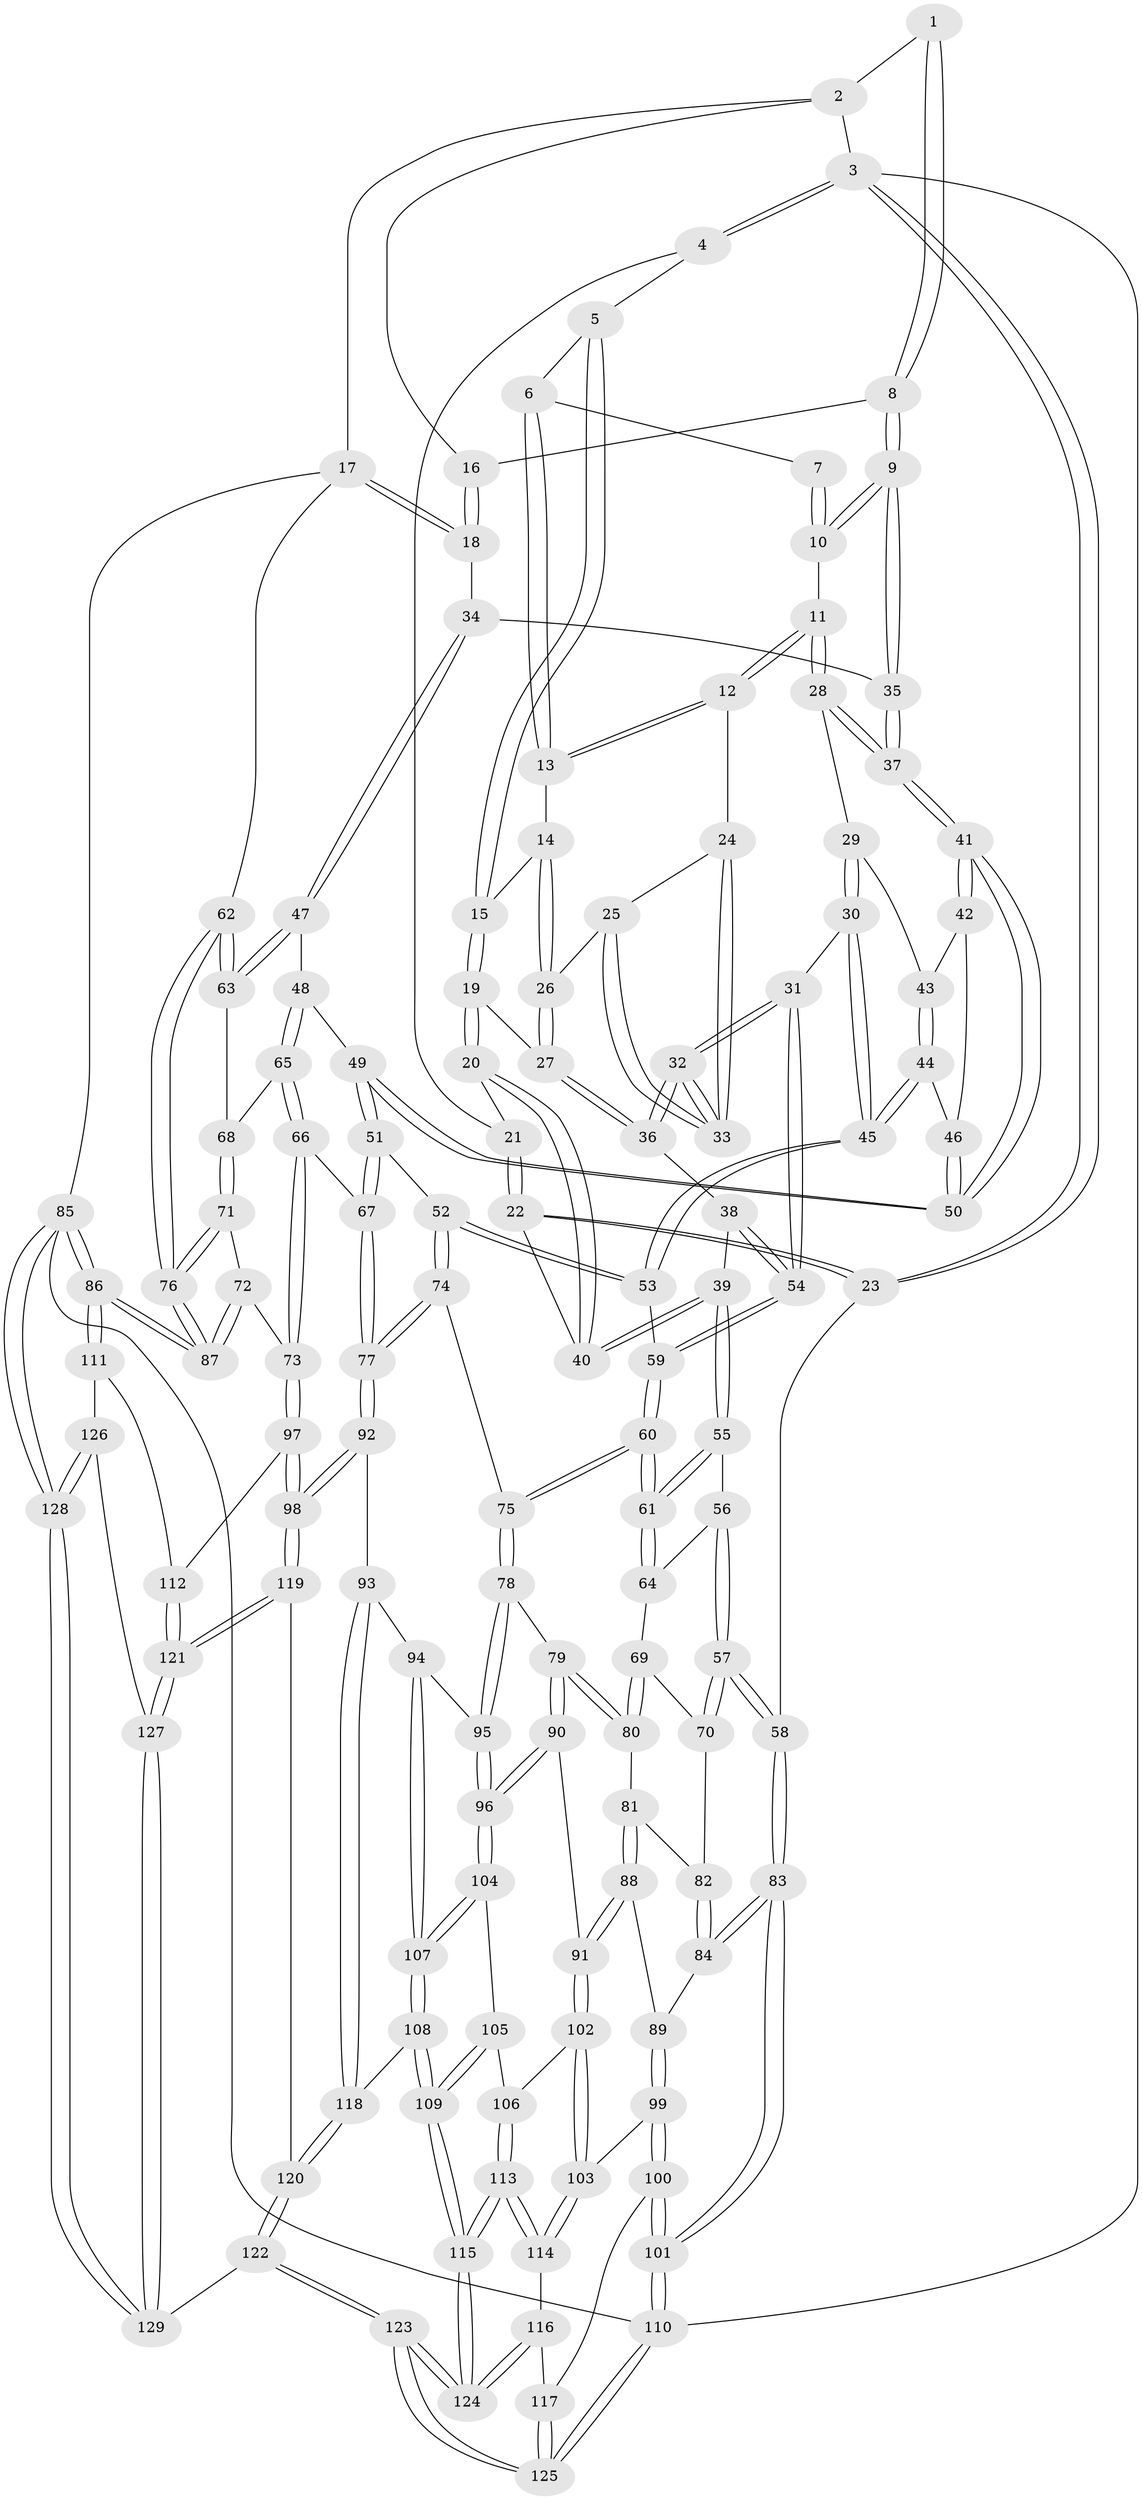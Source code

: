 // Generated by graph-tools (version 1.1) at 2025/27/03/09/25 03:27:11]
// undirected, 129 vertices, 319 edges
graph export_dot {
graph [start="1"]
  node [color=gray90,style=filled];
  1 [pos="+0.8259209616656121+0"];
  2 [pos="+1+0"];
  3 [pos="+0+0"];
  4 [pos="+0.06927424943316761+0"];
  5 [pos="+0.20228095083965425+0"];
  6 [pos="+0.5003371048988943+0"];
  7 [pos="+0.7496986386565397+0"];
  8 [pos="+0.8436113145835323+0.0876123844746995"];
  9 [pos="+0.8328825127520537+0.12282866597023274"];
  10 [pos="+0.7009293184161677+0.0852048102376073"];
  11 [pos="+0.6222730803877451+0.11518370101244728"];
  12 [pos="+0.5325060848553151+0.05735806751113378"];
  13 [pos="+0.5153534583668783+0.017253660370562238"];
  14 [pos="+0.3167549130579701+0.09527193301211026"];
  15 [pos="+0.3145646972005589+0.09505456992174782"];
  16 [pos="+0.949544614657463+0.03306652771597726"];
  17 [pos="+1+0.2600498338214219"];
  18 [pos="+1+0.2196156046701256"];
  19 [pos="+0.2867727208431197+0.1290934415393248"];
  20 [pos="+0.1953401340257984+0.19167529993508733"];
  21 [pos="+0.09822611166531539+0"];
  22 [pos="+0.05318198731337189+0.24186471167983276"];
  23 [pos="+0+0.30330055940923084"];
  24 [pos="+0.5231302925619294+0.07167641829330366"];
  25 [pos="+0.41152248806322367+0.16208674112067306"];
  26 [pos="+0.4100899240117047+0.1619275517795731"];
  27 [pos="+0.35935260707288913+0.2168538265177958"];
  28 [pos="+0.6265685453136428+0.17062292528449988"];
  29 [pos="+0.6210285375446143+0.1956118377541616"];
  30 [pos="+0.5145467353366834+0.30718604433897356"];
  31 [pos="+0.486830627576606+0.2918783208773186"];
  32 [pos="+0.47990023016837347+0.28621541783708015"];
  33 [pos="+0.47830120377468516+0.2764948545312918"];
  34 [pos="+0.8939515104783385+0.18601452787563033"];
  35 [pos="+0.8524541653899804+0.1657013713450115"];
  36 [pos="+0.3562582116646149+0.28596104905492137"];
  37 [pos="+0.7858433250831963+0.23017040910023728"];
  38 [pos="+0.3311508844044392+0.29878290991938067"];
  39 [pos="+0.19794856798541802+0.27948961381259685"];
  40 [pos="+0.16965857303666268+0.24337129536105553"];
  41 [pos="+0.7579631548630982+0.2850186813414106"];
  42 [pos="+0.6770724066443458+0.25737083658607884"];
  43 [pos="+0.6435291316915104+0.22553919550227175"];
  44 [pos="+0.6369593466852093+0.3154139426316754"];
  45 [pos="+0.5253062156972431+0.32817148761109327"];
  46 [pos="+0.6517201596947847+0.31796013814042634"];
  47 [pos="+0.8534269833975706+0.4135052471366807"];
  48 [pos="+0.7723148668704699+0.44552319135945667"];
  49 [pos="+0.7693701687063015+0.44449956332013874"];
  50 [pos="+0.7569333014045483+0.3973289714030165"];
  51 [pos="+0.6326457227700157+0.49522324480600804"];
  52 [pos="+0.6317953180249914+0.4950187683759506"];
  53 [pos="+0.5338454701856438+0.37784528295935604"];
  54 [pos="+0.36006800124314453+0.4282555630637427"];
  55 [pos="+0.19880072770125018+0.3829541182239941"];
  56 [pos="+0.13024390147392037+0.4654226816807357"];
  57 [pos="+0+0.5084259905345329"];
  58 [pos="+0+0.5299225299533028"];
  59 [pos="+0.35746542547543825+0.49892382363068727"];
  60 [pos="+0.3530549511309962+0.5079177651890677"];
  61 [pos="+0.352036141497019+0.5077534880554196"];
  62 [pos="+1+0.3874308974659828"];
  63 [pos="+1+0.3959703308232698"];
  64 [pos="+0.21806253562115047+0.5514455102484539"];
  65 [pos="+0.8060982352724512+0.5147020714281036"];
  66 [pos="+0.7815679804863451+0.679171392279577"];
  67 [pos="+0.6573409829346729+0.6557162835973107"];
  68 [pos="+0.8807008824138245+0.5612283056171423"];
  69 [pos="+0.2048185295446934+0.577107308952326"];
  70 [pos="+0.1924700291180619+0.5876029461509761"];
  71 [pos="+0.9003222008454049+0.5851216714771312"];
  72 [pos="+0.8579139566399115+0.7197500169622031"];
  73 [pos="+0.8224808051776828+0.7323183517707554"];
  74 [pos="+0.442796241060681+0.5981682352151911"];
  75 [pos="+0.4101799759526236+0.6039673230763964"];
  76 [pos="+1+0.6627115371620151"];
  77 [pos="+0.6190515656831912+0.705106677408624"];
  78 [pos="+0.40797730202547056+0.6106814743794056"];
  79 [pos="+0.2925567345583309+0.6617327512328149"];
  80 [pos="+0.2556382181869856+0.6462410586993644"];
  81 [pos="+0.21520570927930313+0.6609925539640339"];
  82 [pos="+0.18769012542921706+0.5953837778121843"];
  83 [pos="+0+0.6227277231530929"];
  84 [pos="+0.11719513122243301+0.6650440136109003"];
  85 [pos="+1+1"];
  86 [pos="+1+0.772467030846769"];
  87 [pos="+1+0.7278746170686125"];
  88 [pos="+0.18075301741684446+0.7124877394092871"];
  89 [pos="+0.1681677372862364+0.7106038062817234"];
  90 [pos="+0.26017603818379487+0.7143825020440626"];
  91 [pos="+0.22120751316482964+0.7344199865920755"];
  92 [pos="+0.6017358042171582+0.7964690477501014"];
  93 [pos="+0.5692156341990638+0.8005293658493364"];
  94 [pos="+0.4230954541498299+0.6944624687235552"];
  95 [pos="+0.41468520724357294+0.6772319371965487"];
  96 [pos="+0.321078826126266+0.7626915468445506"];
  97 [pos="+0.8098891496088083+0.7709715504638911"];
  98 [pos="+0.6244829096987883+0.8160539853651777"];
  99 [pos="+0.13189213558611473+0.786317342891576"];
  100 [pos="+0.0060591026213073955+0.8057621565963631"];
  101 [pos="+0+0.7077791561344735"];
  102 [pos="+0.23482480328798697+0.8130864125726638"];
  103 [pos="+0.18200498949626692+0.8350653166430105"];
  104 [pos="+0.31934327558857145+0.7703124810719016"];
  105 [pos="+0.308300972017606+0.7827650263530124"];
  106 [pos="+0.23647172625090765+0.8138786687371882"];
  107 [pos="+0.4029113167232311+0.8417804314024431"];
  108 [pos="+0.40825598788354683+0.877763423466482"];
  109 [pos="+0.3491231269059443+0.9077300236143461"];
  110 [pos="+0+1"];
  111 [pos="+0.9084648714430962+0.9031128779256297"];
  112 [pos="+0.8265590500948249+0.8285765567107454"];
  113 [pos="+0.30646919496693203+0.915040653945998"];
  114 [pos="+0.15132513577934056+0.8968211039555721"];
  115 [pos="+0.3219339123104175+0.9278565260994376"];
  116 [pos="+0.13236243497085542+0.9141998214929317"];
  117 [pos="+0.11337770345768092+0.9155545723537057"];
  118 [pos="+0.45960896618748426+0.8890909076236824"];
  119 [pos="+0.6761592053292307+0.9807582544757399"];
  120 [pos="+0.4639101969199154+0.8978124638985793"];
  121 [pos="+0.6781080072096873+0.9847158419098344"];
  122 [pos="+0.537759728309437+1"];
  123 [pos="+0.2972540747781598+1"];
  124 [pos="+0.284719332501275+1"];
  125 [pos="+0+1"];
  126 [pos="+0.9074533018175666+0.906460264698386"];
  127 [pos="+0.6857515246618662+1"];
  128 [pos="+0.9979103277940512+1"];
  129 [pos="+0.6599323023205524+1"];
  1 -- 2;
  1 -- 8;
  1 -- 8;
  2 -- 3;
  2 -- 16;
  2 -- 17;
  3 -- 4;
  3 -- 4;
  3 -- 23;
  3 -- 23;
  3 -- 110;
  4 -- 5;
  4 -- 21;
  5 -- 6;
  5 -- 15;
  5 -- 15;
  6 -- 7;
  6 -- 13;
  6 -- 13;
  7 -- 10;
  7 -- 10;
  8 -- 9;
  8 -- 9;
  8 -- 16;
  9 -- 10;
  9 -- 10;
  9 -- 35;
  9 -- 35;
  10 -- 11;
  11 -- 12;
  11 -- 12;
  11 -- 28;
  11 -- 28;
  12 -- 13;
  12 -- 13;
  12 -- 24;
  13 -- 14;
  14 -- 15;
  14 -- 26;
  14 -- 26;
  15 -- 19;
  15 -- 19;
  16 -- 18;
  16 -- 18;
  17 -- 18;
  17 -- 18;
  17 -- 62;
  17 -- 85;
  18 -- 34;
  19 -- 20;
  19 -- 20;
  19 -- 27;
  20 -- 21;
  20 -- 40;
  20 -- 40;
  21 -- 22;
  21 -- 22;
  22 -- 23;
  22 -- 23;
  22 -- 40;
  23 -- 58;
  24 -- 25;
  24 -- 33;
  24 -- 33;
  25 -- 26;
  25 -- 33;
  25 -- 33;
  26 -- 27;
  26 -- 27;
  27 -- 36;
  27 -- 36;
  28 -- 29;
  28 -- 37;
  28 -- 37;
  29 -- 30;
  29 -- 30;
  29 -- 43;
  30 -- 31;
  30 -- 45;
  30 -- 45;
  31 -- 32;
  31 -- 32;
  31 -- 54;
  31 -- 54;
  32 -- 33;
  32 -- 33;
  32 -- 36;
  32 -- 36;
  34 -- 35;
  34 -- 47;
  34 -- 47;
  35 -- 37;
  35 -- 37;
  36 -- 38;
  37 -- 41;
  37 -- 41;
  38 -- 39;
  38 -- 54;
  38 -- 54;
  39 -- 40;
  39 -- 40;
  39 -- 55;
  39 -- 55;
  41 -- 42;
  41 -- 42;
  41 -- 50;
  41 -- 50;
  42 -- 43;
  42 -- 46;
  43 -- 44;
  43 -- 44;
  44 -- 45;
  44 -- 45;
  44 -- 46;
  45 -- 53;
  45 -- 53;
  46 -- 50;
  46 -- 50;
  47 -- 48;
  47 -- 63;
  47 -- 63;
  48 -- 49;
  48 -- 65;
  48 -- 65;
  49 -- 50;
  49 -- 50;
  49 -- 51;
  49 -- 51;
  51 -- 52;
  51 -- 67;
  51 -- 67;
  52 -- 53;
  52 -- 53;
  52 -- 74;
  52 -- 74;
  53 -- 59;
  54 -- 59;
  54 -- 59;
  55 -- 56;
  55 -- 61;
  55 -- 61;
  56 -- 57;
  56 -- 57;
  56 -- 64;
  57 -- 58;
  57 -- 58;
  57 -- 70;
  57 -- 70;
  58 -- 83;
  58 -- 83;
  59 -- 60;
  59 -- 60;
  60 -- 61;
  60 -- 61;
  60 -- 75;
  60 -- 75;
  61 -- 64;
  61 -- 64;
  62 -- 63;
  62 -- 63;
  62 -- 76;
  62 -- 76;
  63 -- 68;
  64 -- 69;
  65 -- 66;
  65 -- 66;
  65 -- 68;
  66 -- 67;
  66 -- 73;
  66 -- 73;
  67 -- 77;
  67 -- 77;
  68 -- 71;
  68 -- 71;
  69 -- 70;
  69 -- 80;
  69 -- 80;
  70 -- 82;
  71 -- 72;
  71 -- 76;
  71 -- 76;
  72 -- 73;
  72 -- 87;
  72 -- 87;
  73 -- 97;
  73 -- 97;
  74 -- 75;
  74 -- 77;
  74 -- 77;
  75 -- 78;
  75 -- 78;
  76 -- 87;
  76 -- 87;
  77 -- 92;
  77 -- 92;
  78 -- 79;
  78 -- 95;
  78 -- 95;
  79 -- 80;
  79 -- 80;
  79 -- 90;
  79 -- 90;
  80 -- 81;
  81 -- 82;
  81 -- 88;
  81 -- 88;
  82 -- 84;
  82 -- 84;
  83 -- 84;
  83 -- 84;
  83 -- 101;
  83 -- 101;
  84 -- 89;
  85 -- 86;
  85 -- 86;
  85 -- 128;
  85 -- 128;
  85 -- 110;
  86 -- 87;
  86 -- 87;
  86 -- 111;
  86 -- 111;
  88 -- 89;
  88 -- 91;
  88 -- 91;
  89 -- 99;
  89 -- 99;
  90 -- 91;
  90 -- 96;
  90 -- 96;
  91 -- 102;
  91 -- 102;
  92 -- 93;
  92 -- 98;
  92 -- 98;
  93 -- 94;
  93 -- 118;
  93 -- 118;
  94 -- 95;
  94 -- 107;
  94 -- 107;
  95 -- 96;
  95 -- 96;
  96 -- 104;
  96 -- 104;
  97 -- 98;
  97 -- 98;
  97 -- 112;
  98 -- 119;
  98 -- 119;
  99 -- 100;
  99 -- 100;
  99 -- 103;
  100 -- 101;
  100 -- 101;
  100 -- 117;
  101 -- 110;
  101 -- 110;
  102 -- 103;
  102 -- 103;
  102 -- 106;
  103 -- 114;
  103 -- 114;
  104 -- 105;
  104 -- 107;
  104 -- 107;
  105 -- 106;
  105 -- 109;
  105 -- 109;
  106 -- 113;
  106 -- 113;
  107 -- 108;
  107 -- 108;
  108 -- 109;
  108 -- 109;
  108 -- 118;
  109 -- 115;
  109 -- 115;
  110 -- 125;
  110 -- 125;
  111 -- 112;
  111 -- 126;
  112 -- 121;
  112 -- 121;
  113 -- 114;
  113 -- 114;
  113 -- 115;
  113 -- 115;
  114 -- 116;
  115 -- 124;
  115 -- 124;
  116 -- 117;
  116 -- 124;
  116 -- 124;
  117 -- 125;
  117 -- 125;
  118 -- 120;
  118 -- 120;
  119 -- 120;
  119 -- 121;
  119 -- 121;
  120 -- 122;
  120 -- 122;
  121 -- 127;
  121 -- 127;
  122 -- 123;
  122 -- 123;
  122 -- 129;
  123 -- 124;
  123 -- 124;
  123 -- 125;
  123 -- 125;
  126 -- 127;
  126 -- 128;
  126 -- 128;
  127 -- 129;
  127 -- 129;
  128 -- 129;
  128 -- 129;
}
